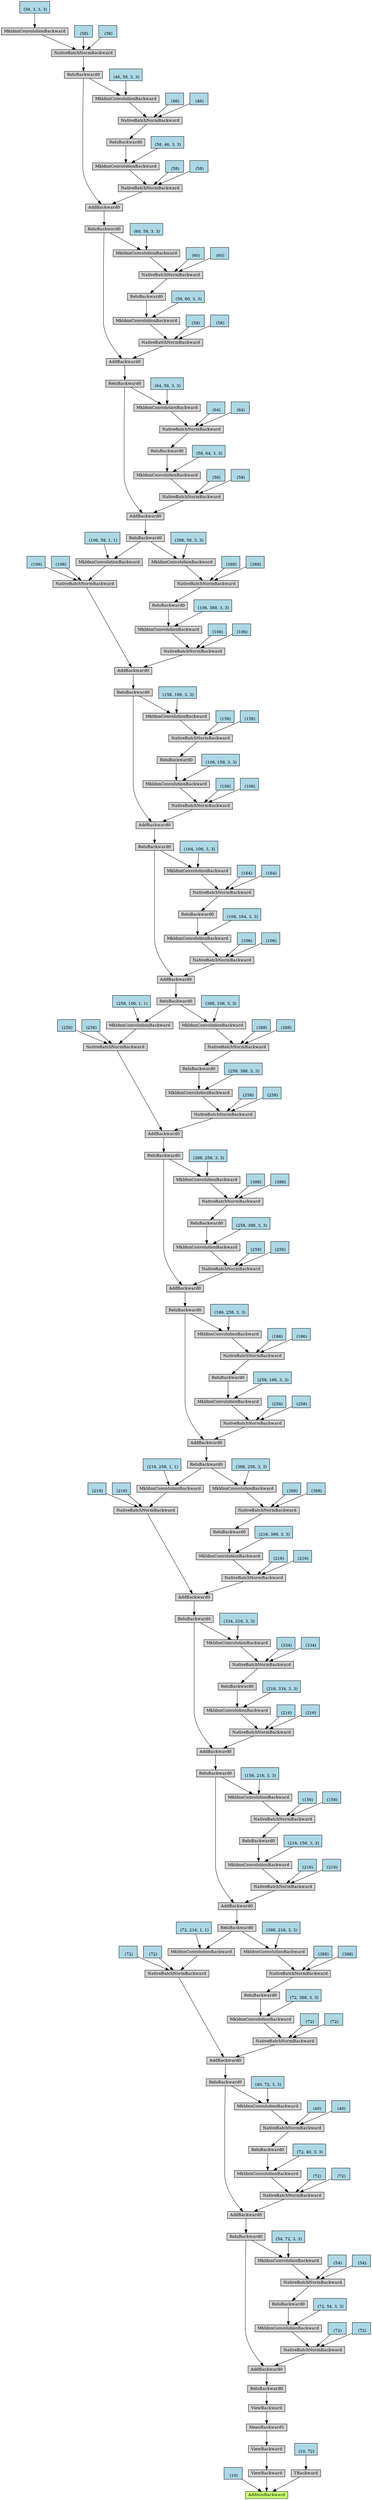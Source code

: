 digraph {
	graph [size="70.8,70.8"]
	node [align=left fontsize=12 height=0.2 ranksep=0.1 shape=box style=filled]
	140276665892480 [label=AddmmBackward fillcolor=darkolivegreen1]
	140276665892336 -> 140276665892480
	140276665892336 [label="
 (10)" fillcolor=lightblue]
	140276665892384 -> 140276665892480
	140276665892384 [label=ViewBackward]
	140276665891952 -> 140276665892384
	140276665891952 [label=ViewBackward]
	140276665892000 -> 140276665891952
	140276665892000 [label=MeanBackward1]
	140276665892048 -> 140276665892000
	140276665892048 [label=ViewBackward]
	140276665892144 -> 140276665892048
	140276665892144 [label=ReluBackward0]
	140276665891760 -> 140276665892144
	140276665891760 [label=AddBackward0]
	140276665891664 -> 140276665891760
	140276665891664 [label=NativeBatchNormBackward]
	140276665891616 -> 140276665891664
	140276665891616 [label=MkldnnConvolutionBackward]
	140276665891424 -> 140276665891616
	140276665891424 [label=ReluBackward0]
	140276665891184 -> 140276665891424
	140276665891184 [label=NativeBatchNormBackward]
	140276665891088 -> 140276665891184
	140276665891088 [label=MkldnnConvolutionBackward]
	140276665891712 -> 140276665891088
	140276665891712 [label=ReluBackward0]
	140276563301136 -> 140276665891712
	140276563301136 [label=AddBackward0]
	140276701510240 -> 140276563301136
	140276701510240 [label=NativeBatchNormBackward]
	140276701510000 -> 140276701510240
	140276701510000 [label=MkldnnConvolutionBackward]
	140276701509808 -> 140276701510000
	140276701509808 [label=ReluBackward0]
	140276701509760 -> 140276701509808
	140276701509760 [label=NativeBatchNormBackward]
	140276701509664 -> 140276701509760
	140276701509664 [label=MkldnnConvolutionBackward]
	140276701510096 -> 140276701509664
	140276701510096 [label=ReluBackward0]
	140276701509376 -> 140276701510096
	140276701509376 [label=AddBackward0]
	140276701509280 -> 140276701509376
	140276701509280 [label=NativeBatchNormBackward]
	140276701509040 -> 140276701509280
	140276701509040 [label=MkldnnConvolutionBackward]
	140276701508848 -> 140276701509040
	140276701508848 [label=ReluBackward0]
	140276701508800 -> 140276701508848
	140276701508800 [label=NativeBatchNormBackward]
	140276701508704 -> 140276701508800
	140276701508704 [label=MkldnnConvolutionBackward]
	140276701508512 -> 140276701508704
	140276701508512 [label=ReluBackward0]
	140276701508272 -> 140276701508512
	140276701508272 [label=AddBackward0]
	140276701508224 -> 140276701508272
	140276701508224 [label=NativeBatchNormBackward]
	140276701507984 -> 140276701508224
	140276701507984 [label=MkldnnConvolutionBackward]
	140276701507792 -> 140276701507984
	140276701507792 [label=ReluBackward0]
	140276701507744 -> 140276701507792
	140276701507744 [label=NativeBatchNormBackward]
	140276701510528 -> 140276701507744
	140276701510528 [label=MkldnnConvolutionBackward]
	140276701508080 -> 140276701510528
	140276701508080 [label=ReluBackward0]
	140276701510672 -> 140276701508080
	140276701510672 [label=AddBackward0]
	140276701510816 -> 140276701510672
	140276701510816 [label=NativeBatchNormBackward]
	140276701510960 -> 140276701510816
	140276701510960 [label=MkldnnConvolutionBackward]
	140276701511152 -> 140276701510960
	140276701511152 [label=ReluBackward0]
	140276701511296 -> 140276701511152
	140276701511296 [label=NativeBatchNormBackward]
	140276701511440 -> 140276701511296
	140276701511440 [label=MkldnnConvolutionBackward]
	140276701510864 -> 140276701511440
	140276701510864 [label=ReluBackward0]
	140276701577328 -> 140276701510864
	140276701577328 [label=AddBackward0]
	140276701577472 -> 140276701577328
	140276701577472 [label=NativeBatchNormBackward]
	140276701577616 -> 140276701577472
	140276701577616 [label=MkldnnConvolutionBackward]
	140276701577808 -> 140276701577616
	140276701577808 [label=ReluBackward0]
	140276701577952 -> 140276701577808
	140276701577952 [label=NativeBatchNormBackward]
	140276701578096 -> 140276701577952
	140276701578096 [label=MkldnnConvolutionBackward]
	140276701578288 -> 140276701578096
	140276701578288 [label=ReluBackward0]
	140276701578432 -> 140276701578288
	140276701578432 [label=AddBackward0]
	140276701578576 -> 140276701578432
	140276701578576 [label=NativeBatchNormBackward]
	140276701578720 -> 140276701578576
	140276701578720 [label=MkldnnConvolutionBackward]
	140276701578912 -> 140276701578720
	140276701578912 [label=ReluBackward0]
	140276701579056 -> 140276701578912
	140276701579056 [label=NativeBatchNormBackward]
	140276701579200 -> 140276701579056
	140276701579200 [label=MkldnnConvolutionBackward]
	140276701578624 -> 140276701579200
	140276701578624 [label=ReluBackward0]
	140276701579488 -> 140276701578624
	140276701579488 [label=AddBackward0]
	140276701579632 -> 140276701579488
	140276701579632 [label=NativeBatchNormBackward]
	140276701579776 -> 140276701579632
	140276701579776 [label=MkldnnConvolutionBackward]
	140276701579968 -> 140276701579776
	140276701579968 [label=ReluBackward0]
	140276701580112 -> 140276701579968
	140276701580112 [label=NativeBatchNormBackward]
	140276701580256 -> 140276701580112
	140276701580256 [label=MkldnnConvolutionBackward]
	140276701579680 -> 140276701580256
	140276701579680 [label=ReluBackward0]
	140276701580544 -> 140276701579680
	140276701580544 [label=AddBackward0]
	140276701580688 -> 140276701580544
	140276701580688 [label=NativeBatchNormBackward]
	140276701580832 -> 140276701580688
	140276701580832 [label=MkldnnConvolutionBackward]
	140276701581024 -> 140276701580832
	140276701581024 [label=ReluBackward0]
	140276701581168 -> 140276701581024
	140276701581168 [label=NativeBatchNormBackward]
	140276701556800 -> 140276701581168
	140276701556800 [label=MkldnnConvolutionBackward]
	140276701556992 -> 140276701556800
	140276701556992 [label=ReluBackward0]
	140276701557136 -> 140276701556992
	140276701557136 [label=AddBackward0]
	140276701557280 -> 140276701557136
	140276701557280 [label=NativeBatchNormBackward]
	140276701557424 -> 140276701557280
	140276701557424 [label=MkldnnConvolutionBackward]
	140276701557616 -> 140276701557424
	140276701557616 [label=ReluBackward0]
	140276701557760 -> 140276701557616
	140276701557760 [label=NativeBatchNormBackward]
	140276701557904 -> 140276701557760
	140276701557904 [label=MkldnnConvolutionBackward]
	140276701557328 -> 140276701557904
	140276701557328 [label=ReluBackward0]
	140276701558192 -> 140276701557328
	140276701558192 [label=AddBackward0]
	140276701558336 -> 140276701558192
	140276701558336 [label=NativeBatchNormBackward]
	140276701558480 -> 140276701558336
	140276701558480 [label=MkldnnConvolutionBackward]
	140276701558672 -> 140276701558480
	140276701558672 [label=ReluBackward0]
	140276701558816 -> 140276701558672
	140276701558816 [label=NativeBatchNormBackward]
	140276701558960 -> 140276701558816
	140276701558960 [label=MkldnnConvolutionBackward]
	140276701558384 -> 140276701558960
	140276701558384 [label=ReluBackward0]
	140276701559248 -> 140276701558384
	140276701559248 [label=AddBackward0]
	140276701559392 -> 140276701559248
	140276701559392 [label=NativeBatchNormBackward]
	140276701559536 -> 140276701559392
	140276701559536 [label=MkldnnConvolutionBackward]
	140276701559728 -> 140276701559536
	140276701559728 [label=ReluBackward0]
	140276701559872 -> 140276701559728
	140276701559872 [label=NativeBatchNormBackward]
	140276701560016 -> 140276701559872
	140276701560016 [label=MkldnnConvolutionBackward]
	140276701560208 -> 140276701560016
	140276701560208 [label=ReluBackward0]
	140276701560352 -> 140276701560208
	140276701560352 [label=AddBackward0]
	140276701560496 -> 140276701560352
	140276701560496 [label=NativeBatchNormBackward]
	140276701560640 -> 140276701560496
	140276701560640 [label=MkldnnConvolutionBackward]
	140276701601856 -> 140276701560640
	140276701601856 [label=ReluBackward0]
	140276701602000 -> 140276701601856
	140276701602000 [label=NativeBatchNormBackward]
	140276701602144 -> 140276701602000
	140276701602144 [label=MkldnnConvolutionBackward]
	140276701560544 -> 140276701602144
	140276701560544 [label=ReluBackward0]
	140276701602432 -> 140276701560544
	140276701602432 [label=AddBackward0]
	140276701602576 -> 140276701602432
	140276701602576 [label=NativeBatchNormBackward]
	140276701602720 -> 140276701602576
	140276701602720 [label=MkldnnConvolutionBackward]
	140276701602912 -> 140276701602720
	140276701602912 [label=ReluBackward0]
	140276701603056 -> 140276701602912
	140276701603056 [label=NativeBatchNormBackward]
	140276701603200 -> 140276701603056
	140276701603200 [label=MkldnnConvolutionBackward]
	140276701602624 -> 140276701603200
	140276701602624 [label=ReluBackward0]
	140276701603488 -> 140276701602624
	140276701603488 [label=AddBackward0]
	140276701603632 -> 140276701603488
	140276701603632 [label=NativeBatchNormBackward]
	140276701603776 -> 140276701603632
	140276701603776 [label=MkldnnConvolutionBackward]
	140276701603968 -> 140276701603776
	140276701603968 [label=ReluBackward0]
	140276701604112 -> 140276701603968
	140276701604112 [label=NativeBatchNormBackward]
	140276701604256 -> 140276701604112
	140276701604256 [label=MkldnnConvolutionBackward]
	140276701603680 -> 140276701604256
	140276701603680 [label=ReluBackward0]
	140276701604544 -> 140276701603680
	140276701604544 [label=NativeBatchNormBackward]
	140276701604688 -> 140276701604544
	140276701604688 [label=MkldnnConvolutionBackward]
	140276701604880 -> 140276701604688
	140276701604880 [label="
 (58, 3, 3, 3)" fillcolor=lightblue]
	140276701604736 -> 140276701604544
	140276701604736 [label="
 (58)" fillcolor=lightblue]
	140276701604784 -> 140276701604544
	140276701604784 [label="
 (58)" fillcolor=lightblue]
	140276701604448 -> 140276701604256
	140276701604448 [label="
 (46, 58, 3, 3)" fillcolor=lightblue]
	140276701604304 -> 140276701604112
	140276701604304 [label="
 (46)" fillcolor=lightblue]
	140276701604352 -> 140276701604112
	140276701604352 [label="
 (46)" fillcolor=lightblue]
	140276701604016 -> 140276701603776
	140276701604016 [label="
 (58, 46, 3, 3)" fillcolor=lightblue]
	140276701603824 -> 140276701603632
	140276701603824 [label="
 (58)" fillcolor=lightblue]
	140276701603872 -> 140276701603632
	140276701603872 [label="
 (58)" fillcolor=lightblue]
	140276701603680 -> 140276701603488
	140276701603392 -> 140276701603200
	140276701603392 [label="
 (60, 58, 3, 3)" fillcolor=lightblue]
	140276701603248 -> 140276701603056
	140276701603248 [label="
 (60)" fillcolor=lightblue]
	140276701603296 -> 140276701603056
	140276701603296 [label="
 (60)" fillcolor=lightblue]
	140276701602960 -> 140276701602720
	140276701602960 [label="
 (58, 60, 3, 3)" fillcolor=lightblue]
	140276701602768 -> 140276701602576
	140276701602768 [label="
 (58)" fillcolor=lightblue]
	140276701602816 -> 140276701602576
	140276701602816 [label="
 (58)" fillcolor=lightblue]
	140276701602624 -> 140276701602432
	140276701602336 -> 140276701602144
	140276701602336 [label="
 (64, 58, 3, 3)" fillcolor=lightblue]
	140276701602192 -> 140276701602000
	140276701602192 [label="
 (64)" fillcolor=lightblue]
	140276701602240 -> 140276701602000
	140276701602240 [label="
 (64)" fillcolor=lightblue]
	140276701601904 -> 140276701560640
	140276701601904 [label="
 (58, 64, 3, 3)" fillcolor=lightblue]
	140276701560688 -> 140276701560496
	140276701560688 [label="
 (58)" fillcolor=lightblue]
	140276701560736 -> 140276701560496
	140276701560736 [label="
 (58)" fillcolor=lightblue]
	140276701560544 -> 140276701560352
	140276701560256 -> 140276701560016
	140276701560256 [label="
 (388, 58, 3, 3)" fillcolor=lightblue]
	140276701560064 -> 140276701559872
	140276701560064 [label="
 (388)" fillcolor=lightblue]
	140276701560112 -> 140276701559872
	140276701560112 [label="
 (388)" fillcolor=lightblue]
	140276701559776 -> 140276701559536
	140276701559776 [label="
 (106, 388, 3, 3)" fillcolor=lightblue]
	140276701559584 -> 140276701559392
	140276701559584 [label="
 (106)" fillcolor=lightblue]
	140276701559632 -> 140276701559392
	140276701559632 [label="
 (106)" fillcolor=lightblue]
	140276701559440 -> 140276701559248
	140276701559440 [label=NativeBatchNormBackward]
	140276701559680 -> 140276701559440
	140276701559680 [label=MkldnnConvolutionBackward]
	140276701560208 -> 140276701559680
	140276701560304 -> 140276701559680
	140276701560304 [label="
 (106, 58, 1, 1)" fillcolor=lightblue]
	140276701559824 -> 140276701559440
	140276701559824 [label="
 (106)" fillcolor=lightblue]
	140276701559920 -> 140276701559440
	140276701559920 [label="
 (106)" fillcolor=lightblue]
	140276701559152 -> 140276701558960
	140276701559152 [label="
 (158, 106, 3, 3)" fillcolor=lightblue]
	140276701559008 -> 140276701558816
	140276701559008 [label="
 (158)" fillcolor=lightblue]
	140276701559056 -> 140276701558816
	140276701559056 [label="
 (158)" fillcolor=lightblue]
	140276701558720 -> 140276701558480
	140276701558720 [label="
 (106, 158, 3, 3)" fillcolor=lightblue]
	140276701558528 -> 140276701558336
	140276701558528 [label="
 (106)" fillcolor=lightblue]
	140276701558576 -> 140276701558336
	140276701558576 [label="
 (106)" fillcolor=lightblue]
	140276701558384 -> 140276701558192
	140276701558096 -> 140276701557904
	140276701558096 [label="
 (164, 106, 3, 3)" fillcolor=lightblue]
	140276701557952 -> 140276701557760
	140276701557952 [label="
 (164)" fillcolor=lightblue]
	140276701558000 -> 140276701557760
	140276701558000 [label="
 (164)" fillcolor=lightblue]
	140276701557664 -> 140276701557424
	140276701557664 [label="
 (106, 164, 3, 3)" fillcolor=lightblue]
	140276701557472 -> 140276701557280
	140276701557472 [label="
 (106)" fillcolor=lightblue]
	140276701557520 -> 140276701557280
	140276701557520 [label="
 (106)" fillcolor=lightblue]
	140276701557328 -> 140276701557136
	140276701557040 -> 140276701556800
	140276701557040 [label="
 (388, 106, 3, 3)" fillcolor=lightblue]
	140276701556848 -> 140276701581168
	140276701556848 [label="
 (388)" fillcolor=lightblue]
	140276701556896 -> 140276701581168
	140276701556896 [label="
 (388)" fillcolor=lightblue]
	140276701581072 -> 140276701580832
	140276701581072 [label="
 (258, 388, 3, 3)" fillcolor=lightblue]
	140276701580880 -> 140276701580688
	140276701580880 [label="
 (258)" fillcolor=lightblue]
	140276701580928 -> 140276701580688
	140276701580928 [label="
 (258)" fillcolor=lightblue]
	140276701580736 -> 140276701580544
	140276701580736 [label=NativeBatchNormBackward]
	140276701580976 -> 140276701580736
	140276701580976 [label=MkldnnConvolutionBackward]
	140276701556992 -> 140276701580976
	140276701557088 -> 140276701580976
	140276701557088 [label="
 (258, 106, 1, 1)" fillcolor=lightblue]
	140276701581120 -> 140276701580736
	140276701581120 [label="
 (258)" fillcolor=lightblue]
	140276701581216 -> 140276701580736
	140276701581216 [label="
 (258)" fillcolor=lightblue]
	140276701580448 -> 140276701580256
	140276701580448 [label="
 (388, 258, 3, 3)" fillcolor=lightblue]
	140276701580304 -> 140276701580112
	140276701580304 [label="
 (388)" fillcolor=lightblue]
	140276701580352 -> 140276701580112
	140276701580352 [label="
 (388)" fillcolor=lightblue]
	140276701580016 -> 140276701579776
	140276701580016 [label="
 (258, 388, 3, 3)" fillcolor=lightblue]
	140276701579824 -> 140276701579632
	140276701579824 [label="
 (258)" fillcolor=lightblue]
	140276701579872 -> 140276701579632
	140276701579872 [label="
 (258)" fillcolor=lightblue]
	140276701579680 -> 140276701579488
	140276701579392 -> 140276701579200
	140276701579392 [label="
 (186, 258, 3, 3)" fillcolor=lightblue]
	140276701579248 -> 140276701579056
	140276701579248 [label="
 (186)" fillcolor=lightblue]
	140276701579296 -> 140276701579056
	140276701579296 [label="
 (186)" fillcolor=lightblue]
	140276701578960 -> 140276701578720
	140276701578960 [label="
 (258, 186, 3, 3)" fillcolor=lightblue]
	140276701578768 -> 140276701578576
	140276701578768 [label="
 (258)" fillcolor=lightblue]
	140276701578816 -> 140276701578576
	140276701578816 [label="
 (258)" fillcolor=lightblue]
	140276701578624 -> 140276701578432
	140276701578336 -> 140276701578096
	140276701578336 [label="
 (388, 258, 3, 3)" fillcolor=lightblue]
	140276701578144 -> 140276701577952
	140276701578144 [label="
 (388)" fillcolor=lightblue]
	140276701578192 -> 140276701577952
	140276701578192 [label="
 (388)" fillcolor=lightblue]
	140276701577856 -> 140276701577616
	140276701577856 [label="
 (216, 388, 3, 3)" fillcolor=lightblue]
	140276701577664 -> 140276701577472
	140276701577664 [label="
 (216)" fillcolor=lightblue]
	140276701577712 -> 140276701577472
	140276701577712 [label="
 (216)" fillcolor=lightblue]
	140276701577520 -> 140276701577328
	140276701577520 [label=NativeBatchNormBackward]
	140276701577760 -> 140276701577520
	140276701577760 [label=MkldnnConvolutionBackward]
	140276701578288 -> 140276701577760
	140276701578384 -> 140276701577760
	140276701578384 [label="
 (216, 258, 1, 1)" fillcolor=lightblue]
	140276701577904 -> 140276701577520
	140276701577904 [label="
 (216)" fillcolor=lightblue]
	140276701578000 -> 140276701577520
	140276701578000 [label="
 (216)" fillcolor=lightblue]
	140276701511632 -> 140276701511440
	140276701511632 [label="
 (334, 216, 3, 3)" fillcolor=lightblue]
	140276701511488 -> 140276701511296
	140276701511488 [label="
 (334)" fillcolor=lightblue]
	140276701511536 -> 140276701511296
	140276701511536 [label="
 (334)" fillcolor=lightblue]
	140276701511200 -> 140276701510960
	140276701511200 [label="
 (216, 334, 3, 3)" fillcolor=lightblue]
	140276701511008 -> 140276701510816
	140276701511008 [label="
 (216)" fillcolor=lightblue]
	140276701511056 -> 140276701510816
	140276701511056 [label="
 (216)" fillcolor=lightblue]
	140276701510864 -> 140276701510672
	140276701510336 -> 140276701510528
	140276701510336 [label="
 (156, 216, 3, 3)" fillcolor=lightblue]
	140276701510480 -> 140276701507744
	140276701510480 [label="
 (156)" fillcolor=lightblue]
	140276701510432 -> 140276701507744
	140276701510432 [label="
 (156)" fillcolor=lightblue]
	140276701507840 -> 140276701507984
	140276701507840 [label="
 (216, 156, 3, 3)" fillcolor=lightblue]
	140276701508032 -> 140276701508224
	140276701508032 [label="
 (216)" fillcolor=lightblue]
	140276701507888 -> 140276701508224
	140276701507888 [label="
 (216)" fillcolor=lightblue]
	140276701508080 -> 140276701508272
	140276701508368 -> 140276701508704
	140276701508368 [label="
 (388, 216, 3, 3)" fillcolor=lightblue]
	140276701508560 -> 140276701508800
	140276701508560 [label="
 (388)" fillcolor=lightblue]
	140276701508608 -> 140276701508800
	140276701508608 [label="
 (388)" fillcolor=lightblue]
	140276701508896 -> 140276701509040
	140276701508896 [label="
 (72, 388, 3, 3)" fillcolor=lightblue]
	140276701509088 -> 140276701509280
	140276701509088 [label="
 (72)" fillcolor=lightblue]
	140276701508944 -> 140276701509280
	140276701508944 [label="
 (72)" fillcolor=lightblue]
	140276701509136 -> 140276701509376
	140276701509136 [label=NativeBatchNormBackward]
	140276701508992 -> 140276701509136
	140276701508992 [label=MkldnnConvolutionBackward]
	140276701508512 -> 140276701508992
	140276701508416 -> 140276701508992
	140276701508416 [label="
 (72, 216, 1, 1)" fillcolor=lightblue]
	140276701508752 -> 140276701509136
	140276701508752 [label="
 (72)" fillcolor=lightblue]
	140276701508656 -> 140276701509136
	140276701508656 [label="
 (72)" fillcolor=lightblue]
	140276701509472 -> 140276701509664
	140276701509472 [label="
 (40, 72, 3, 3)" fillcolor=lightblue]
	140276701509520 -> 140276701509760
	140276701509520 [label="
 (40)" fillcolor=lightblue]
	140276701509568 -> 140276701509760
	140276701509568 [label="
 (40)" fillcolor=lightblue]
	140276701509856 -> 140276701510000
	140276701509856 [label="
 (72, 40, 3, 3)" fillcolor=lightblue]
	140276701510048 -> 140276701510240
	140276701510048 [label="
 (72)" fillcolor=lightblue]
	140276701509904 -> 140276701510240
	140276701509904 [label="
 (72)" fillcolor=lightblue]
	140276701510096 -> 140276563301136
	140276665890944 -> 140276665891088
	140276665890944 [label="
 (54, 72, 3, 3)" fillcolor=lightblue]
	140276665891136 -> 140276665891184
	140276665891136 [label="
 (54)" fillcolor=lightblue]
	140276665890992 -> 140276665891184
	140276665890992 [label="
 (54)" fillcolor=lightblue]
	140276665891280 -> 140276665891616
	140276665891280 [label="
 (72, 54, 3, 3)" fillcolor=lightblue]
	140276665891472 -> 140276665891664
	140276665891472 [label="
 (72)" fillcolor=lightblue]
	140276665891520 -> 140276665891664
	140276665891520 [label="
 (72)" fillcolor=lightblue]
	140276665891712 -> 140276665891760
	140276665892240 -> 140276665892480
	140276665892240 [label=TBackward]
	140276665892096 -> 140276665892240
	140276665892096 [label="
 (10, 72)" fillcolor=lightblue]
}
